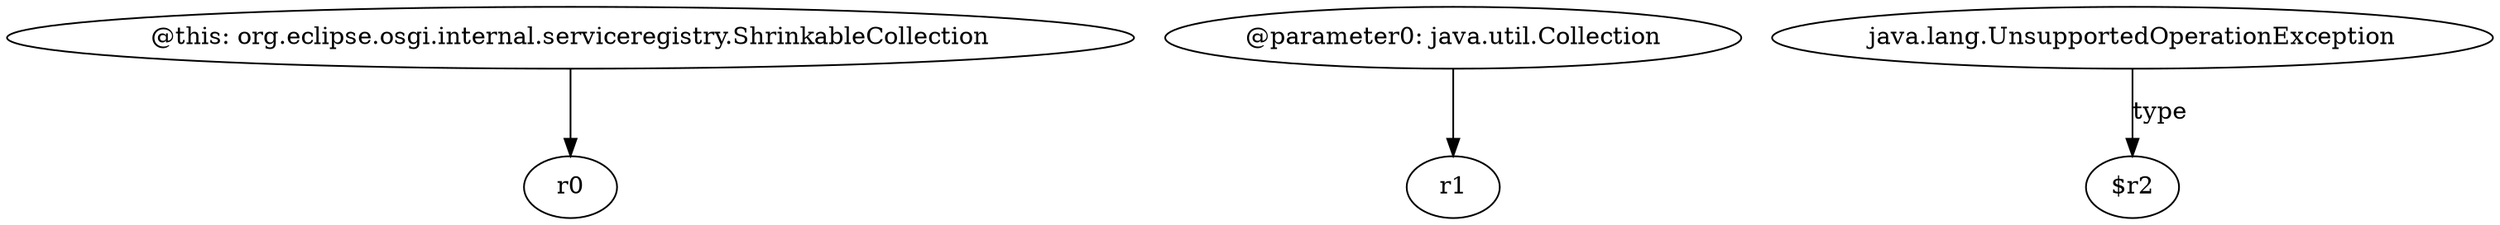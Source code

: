digraph g {
0[label="@this: org.eclipse.osgi.internal.serviceregistry.ShrinkableCollection"]
1[label="r0"]
0->1[label=""]
2[label="@parameter0: java.util.Collection"]
3[label="r1"]
2->3[label=""]
4[label="java.lang.UnsupportedOperationException"]
5[label="$r2"]
4->5[label="type"]
}